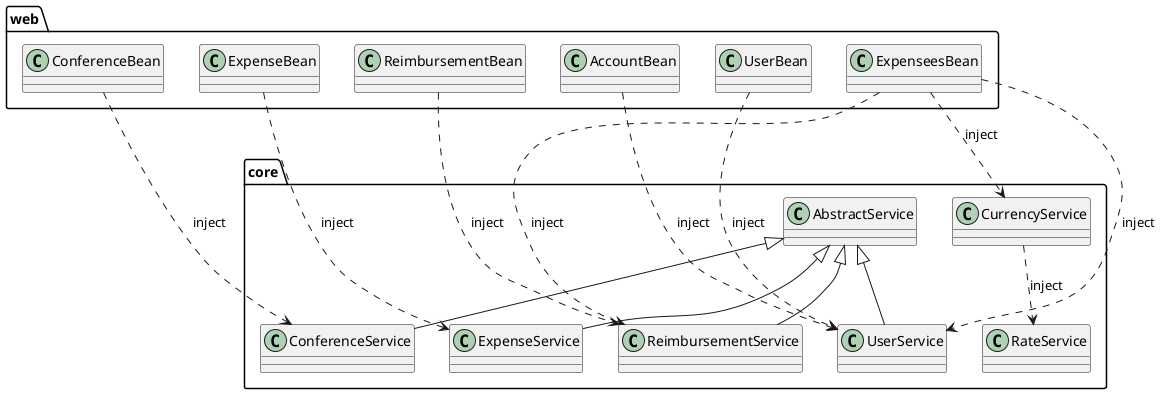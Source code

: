 @startuml

core.AbstractService <|-- core.ConferenceService
core.AbstractService <|-- core.ExpenseService
core.AbstractService <|-- core.ReimbursementService
core.AbstractService <|-- core.UserService

core.CurrencyService ..> core.RateService : inject

web.AccountBean ..> core.UserService : inject
web.ConferenceBean ..> core.ConferenceService : inject
web.ExpenseBean ..> core.ExpenseService : inject
web.ReimbursementBean ..> core.ReimbursementService : inject
web.UserBean ..> core.UserService : inject
web.ExpenseesBean ..> core.ReimbursementService : inject
web.ExpenseesBean ..> core.UserService : inject
web.ExpenseesBean ..> core.CurrencyService : inject

@enduml